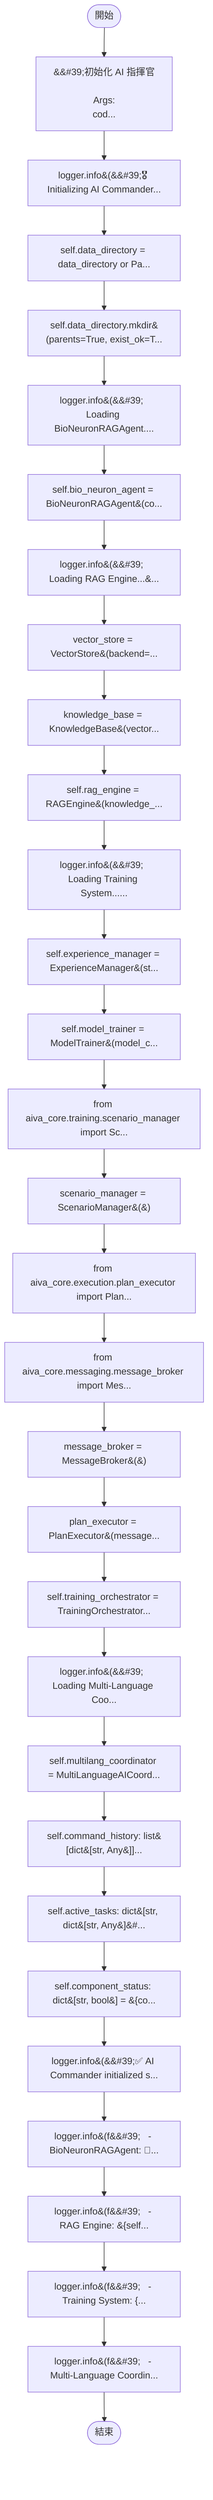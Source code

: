flowchart TB
    n1([開始])
    n2([結束])
    n3[&amp;&#35;39;初始化 AI 指揮官\n\n        Args:\n            cod...]
    n4[logger.info&#40;&amp;&#35;39;🎖️ Initializing AI Commander...]
    n5[self.data_directory = data_directory or Pa...]
    n6[self.data_directory.mkdir&#40;parents=True, exist_ok=T...]
    n7[logger.info&#40;&amp;&#35;39;  Loading BioNeuronRAGAgent....]
    n8[self.bio_neuron_agent = BioNeuronRAGAgent&#40;co...]
    n9[logger.info&#40;&amp;&#35;39;  Loading RAG Engine...&amp;...]
    n10[vector_store = VectorStore&#40;backend=...]
    n11[knowledge_base = KnowledgeBase&#40;vector...]
    n12[self.rag_engine = RAGEngine&#40;knowledge_...]
    n13[logger.info&#40;&amp;&#35;39;  Loading Training System......]
    n14[self.experience_manager = ExperienceManager&#40;st...]
    n15[self.model_trainer = ModelTrainer&#40;model_c...]
    n16[from aiva_core.training.scenario_manager import Sc...]
    n17[scenario_manager = ScenarioManager&#40;&#41;]
    n18[from aiva_core.execution.plan_executor import Plan...]
    n19[from aiva_core.messaging.message_broker import Mes...]
    n20[message_broker = MessageBroker&#40;&#41;]
    n21[plan_executor = PlanExecutor&#40;message...]
    n22[self.training_orchestrator = TrainingOrchestrator...]
    n23[logger.info&#40;&amp;&#35;39;  Loading Multi-Language Coo...]
    n24[self.multilang_coordinator = MultiLanguageAICoord...]
    n25[self.command_history: list&#91;dict&#91;str, Any&#93;&#93...]
    n26[self.active_tasks: dict&#91;str, dict&#91;str, Any&#93;&#...]
    n27[self.component_status: dict&#91;str, bool&#93; = &#123;co...]
    n28[logger.info&#40;&amp;&#35;39;✅ AI Commander initialized s...]
    n29[logger.info&#40;f&amp;&#35;39;   - BioNeuronRAGAgent: &#1...]
    n30[logger.info&#40;f&amp;&#35;39;   - RAG Engine: &#123;self...]
    n31[logger.info&#40;f&amp;&#35;39;   - Training System: &#123...]
    n32[logger.info&#40;f&amp;&#35;39;   - Multi-Language Coordin...]
    n1 --> n3
    n3 --> n4
    n4 --> n5
    n5 --> n6
    n6 --> n7
    n7 --> n8
    n8 --> n9
    n9 --> n10
    n10 --> n11
    n11 --> n12
    n12 --> n13
    n13 --> n14
    n14 --> n15
    n15 --> n16
    n16 --> n17
    n17 --> n18
    n18 --> n19
    n19 --> n20
    n20 --> n21
    n21 --> n22
    n22 --> n23
    n23 --> n24
    n24 --> n25
    n25 --> n26
    n26 --> n27
    n27 --> n28
    n28 --> n29
    n29 --> n30
    n30 --> n31
    n31 --> n32
    n32 --> n2